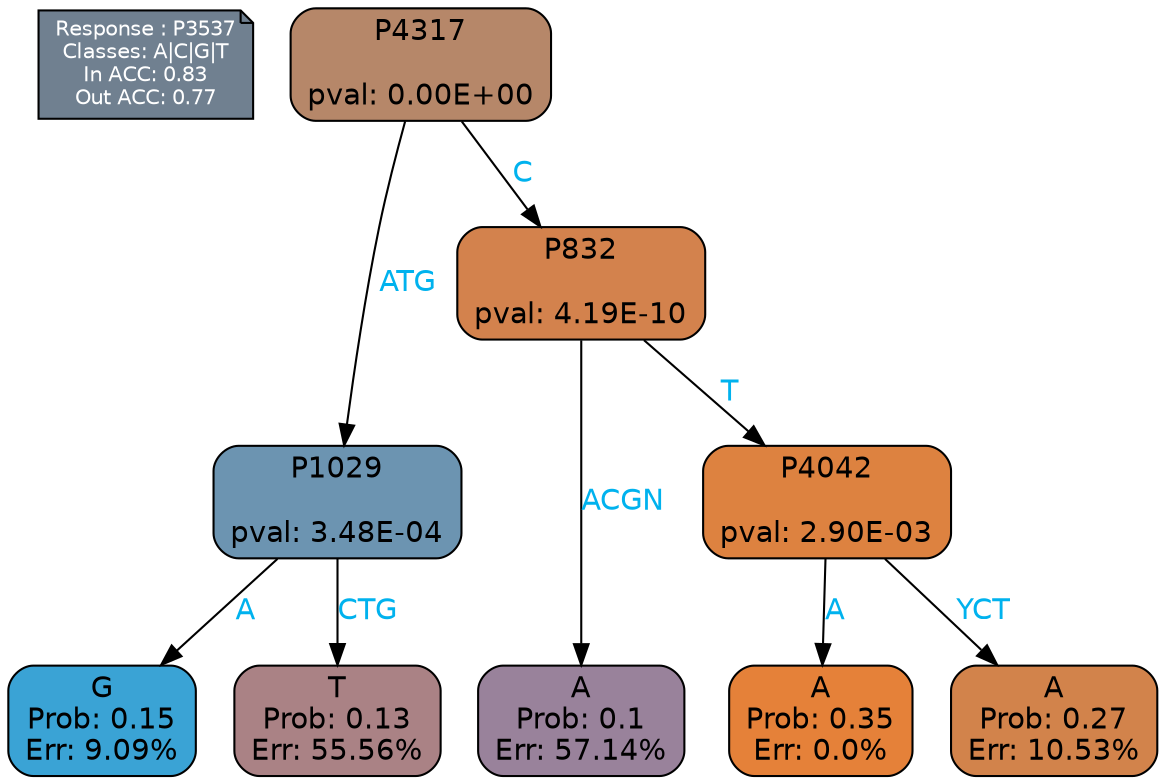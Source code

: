digraph Tree {
node [shape=box, style="filled, rounded", color="black", fontname=helvetica] ;
graph [ranksep=equally, splines=polylines, bgcolor=transparent, dpi=600] ;
edge [fontname=helvetica] ;
LEGEND [label="Response : P3537
Classes: A|C|G|T
In ACC: 0.83
Out ACC: 0.77
",shape=note,align=left,style=filled,fillcolor="slategray",fontcolor="white",fontsize=10];1 [label="P4317

pval: 0.00E+00", fillcolor="#b68769"] ;
2 [label="P1029

pval: 3.48E-04", fillcolor="#6c94b1"] ;
3 [label="G
Prob: 0.15
Err: 9.09%", fillcolor="#3aa3d5"] ;
4 [label="T
Prob: 0.13
Err: 55.56%", fillcolor="#aa8285"] ;
5 [label="P832

pval: 4.19E-10", fillcolor="#d3824d"] ;
6 [label="A
Prob: 0.1
Err: 57.14%", fillcolor="#99829b"] ;
7 [label="P4042

pval: 2.90E-03", fillcolor="#dd8240"] ;
8 [label="A
Prob: 0.35
Err: 0.0%", fillcolor="#e58139"] ;
9 [label="A
Prob: 0.27
Err: 10.53%", fillcolor="#d2834b"] ;
1 -> 2 [label="ATG",fontcolor=deepskyblue2] ;
1 -> 5 [label="C",fontcolor=deepskyblue2] ;
2 -> 3 [label="A",fontcolor=deepskyblue2] ;
2 -> 4 [label="CTG",fontcolor=deepskyblue2] ;
5 -> 6 [label="ACGN",fontcolor=deepskyblue2] ;
5 -> 7 [label="T",fontcolor=deepskyblue2] ;
7 -> 8 [label="A",fontcolor=deepskyblue2] ;
7 -> 9 [label="YCT",fontcolor=deepskyblue2] ;
{rank = same; 3;4;6;8;9;}{rank = same; LEGEND;1;}}